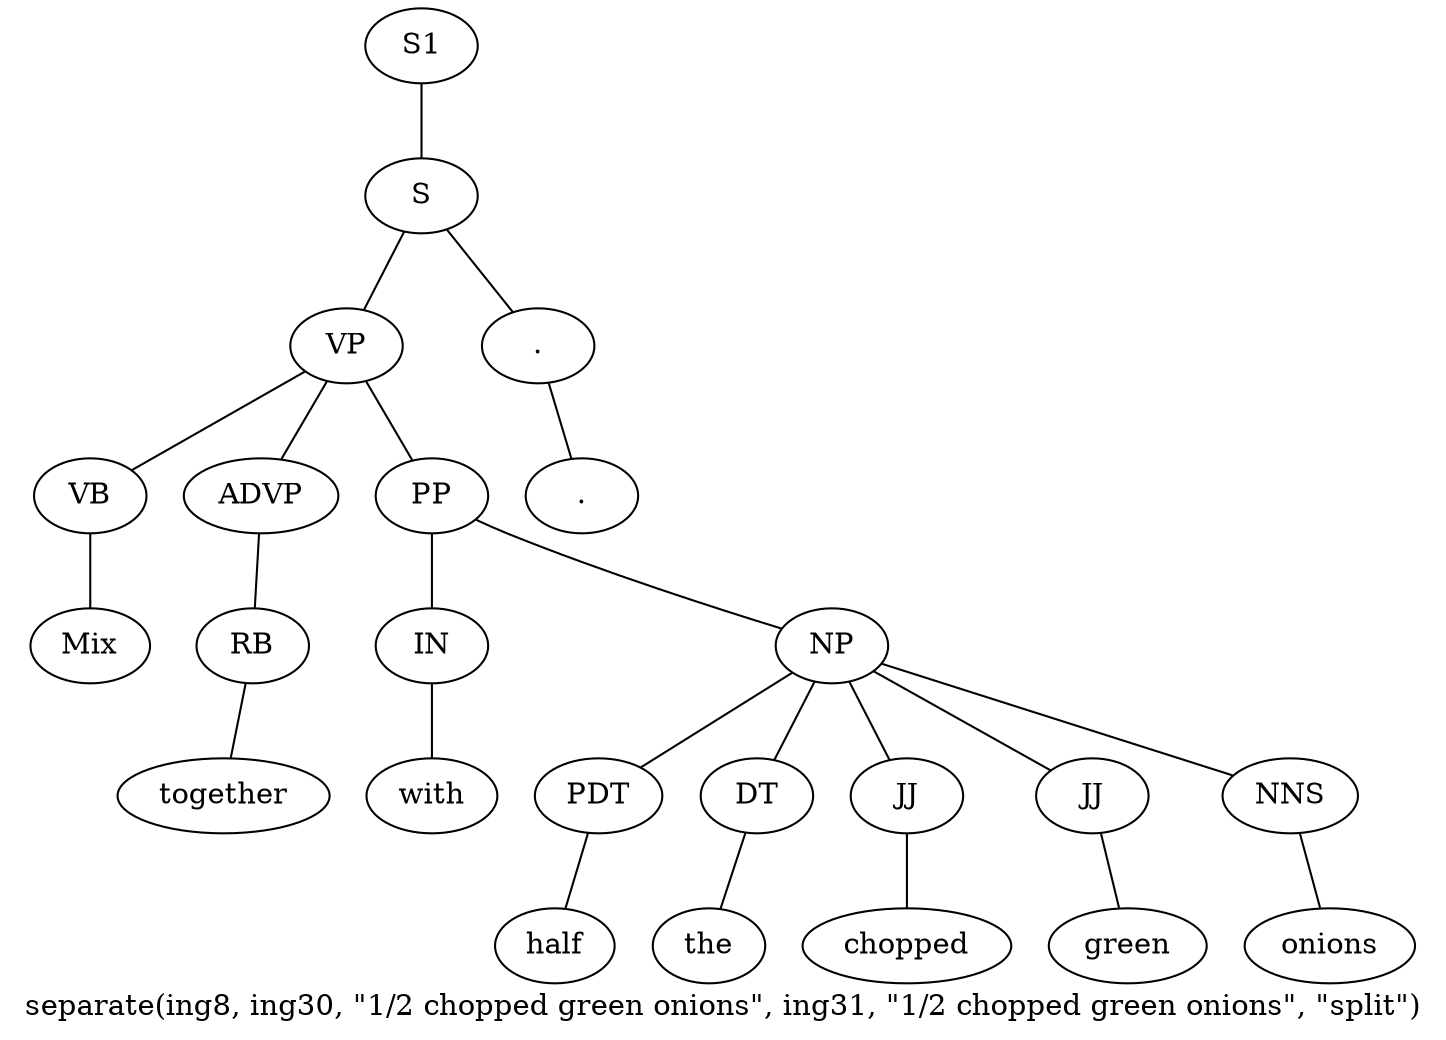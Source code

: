 graph SyntaxGraph {
	label = "separate(ing8, ing30, \"1/2 chopped green onions\", ing31, \"1/2 chopped green onions\", \"split\")";
	Node0 [label="S1"];
	Node1 [label="S"];
	Node2 [label="VP"];
	Node3 [label="VB"];
	Node4 [label="Mix"];
	Node5 [label="ADVP"];
	Node6 [label="RB"];
	Node7 [label="together"];
	Node8 [label="PP"];
	Node9 [label="IN"];
	Node10 [label="with"];
	Node11 [label="NP"];
	Node12 [label="PDT"];
	Node13 [label="half"];
	Node14 [label="DT"];
	Node15 [label="the"];
	Node16 [label="JJ"];
	Node17 [label="chopped"];
	Node18 [label="JJ"];
	Node19 [label="green"];
	Node20 [label="NNS"];
	Node21 [label="onions"];
	Node22 [label="."];
	Node23 [label="."];

	Node0 -- Node1;
	Node1 -- Node2;
	Node1 -- Node22;
	Node2 -- Node3;
	Node2 -- Node5;
	Node2 -- Node8;
	Node3 -- Node4;
	Node5 -- Node6;
	Node6 -- Node7;
	Node8 -- Node9;
	Node8 -- Node11;
	Node9 -- Node10;
	Node11 -- Node12;
	Node11 -- Node14;
	Node11 -- Node16;
	Node11 -- Node18;
	Node11 -- Node20;
	Node12 -- Node13;
	Node14 -- Node15;
	Node16 -- Node17;
	Node18 -- Node19;
	Node20 -- Node21;
	Node22 -- Node23;
}